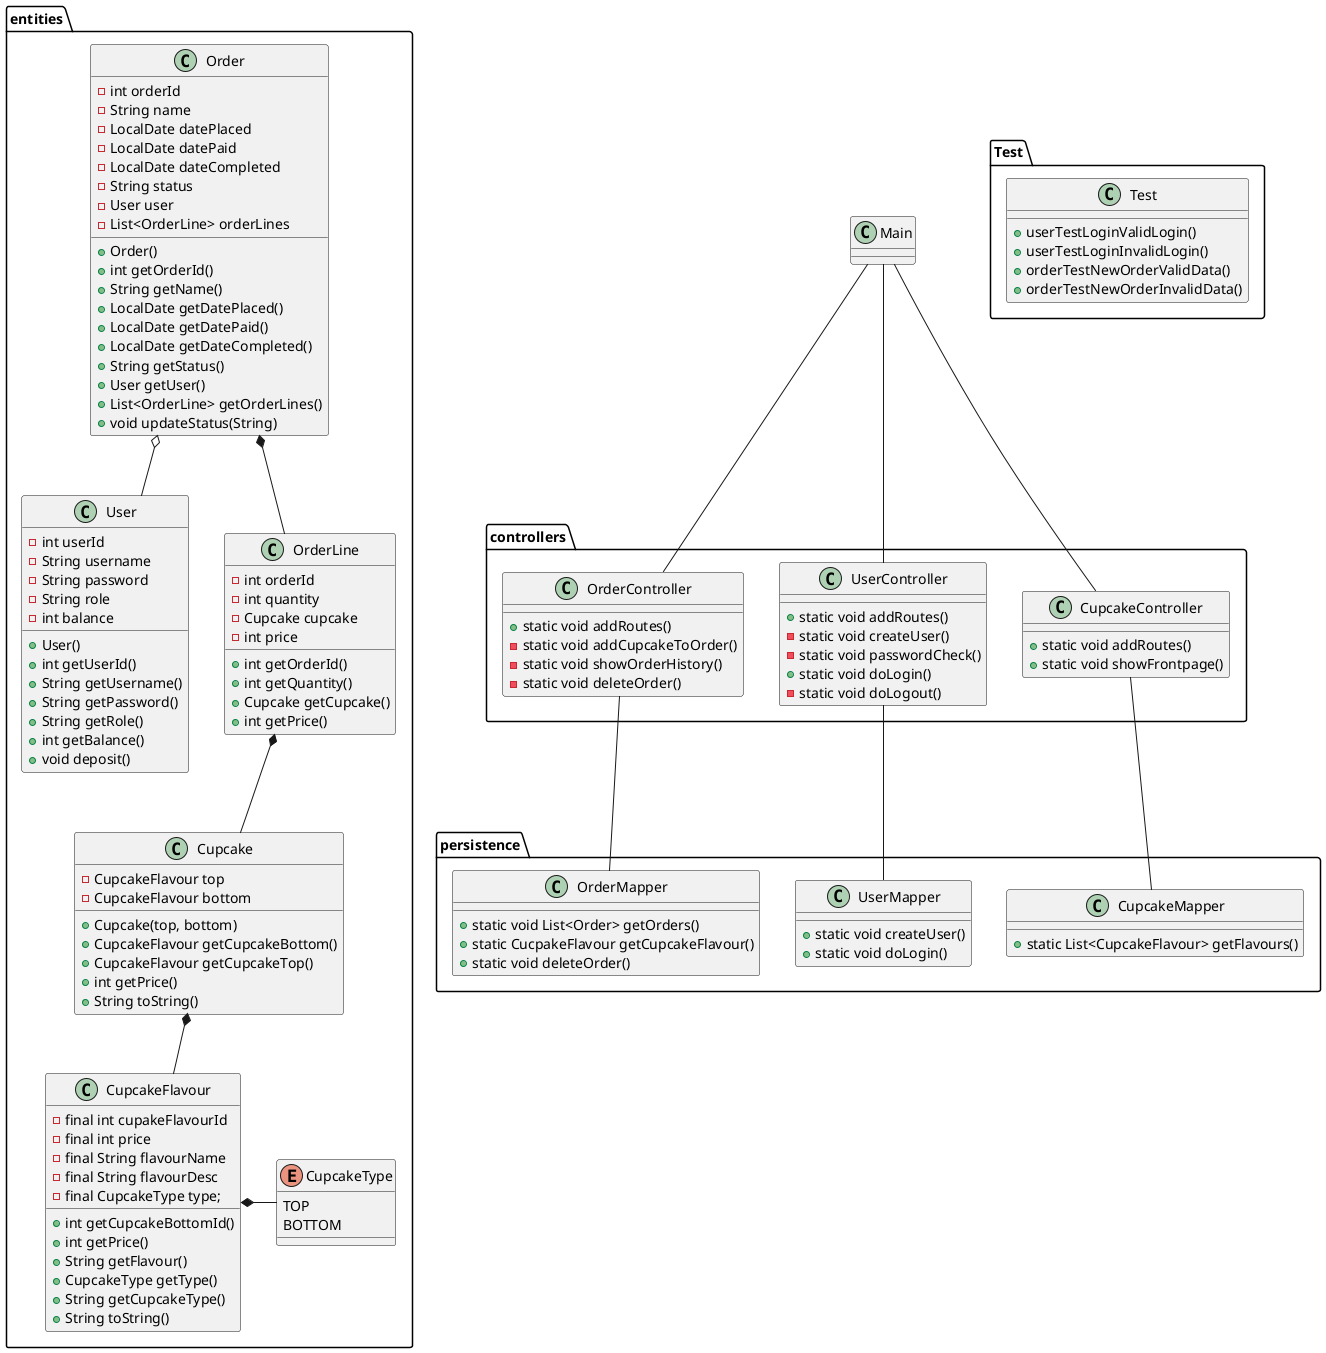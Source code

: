 @startuml
'https://plantuml.com/class-diagram

class Main {
}

package entities {
    enum CupcakeType {
        TOP
        BOTTOM
    }
    class CupcakeFlavour {
        - final int cupakeFlavourId
        - final int price
        - final String flavourName
        - final String flavourDesc
        - final CupcakeType type;
        + int getCupcakeBottomId()
        + int getPrice()
        + String getFlavour()
        + CupcakeType getType()
        + String getCupcakeType()
        'override
        + String toString()
    }

    class Cupcake {
        - CupcakeFlavour top
        - CupcakeFlavour bottom
        + Cupcake(top, bottom)
        + CupcakeFlavour getCupcakeBottom()
        + CupcakeFlavour getCupcakeTop()
        + int getPrice()
        'override
        + String toString()
    }

    class User {
        - int userId
        - String username
        - String password
        - String role
        - int balance
        + User()
        + int getUserId()
        + String getUsername()
        + String getPassword()
        + String getRole()
        + int getBalance()
        + void deposit()
    }

    class Order {
        - int orderId
        - String name
        - LocalDate datePlaced
        - LocalDate datePaid
        - LocalDate dateCompleted
        - String status
        - User user
        - List<OrderLine> orderLines
        + Order()
        + int getOrderId()
        + String getName()
        + LocalDate getDatePlaced()
        + LocalDate getDatePaid()
        + LocalDate getDateCompleted()
        + String getStatus()
        + User getUser()
        + List<OrderLine> getOrderLines()
        + void updateStatus(String)
    }
    class OrderLine {
        - int orderId
        - int quantity
        - Cupcake cupcake
        - int price
        + int getOrderId()
        + int getQuantity()
        + Cupcake getCupcake()
        + int getPrice()
    }
}

package controllers {
    class CupcakeController {
        + static void addRoutes()
        + static void showFrontpage()
    }
    class UserController {
        + static void addRoutes()
        - static void createUser()
        - static void passwordCheck()
        + static void doLogin()
        - static void doLogout()
    }
    class OrderController {
        + static void addRoutes()
        - static void addCupcakeToOrder()
        - static void showOrderHistory()
        - static void deleteOrder()
    }
}

package persistence {
    class CupcakeMapper {
        + static List<CupcakeFlavour> getFlavours()

    }
    class OrderMapper {
        + static void List<Order> getOrders()
        + static CucpakeFlavour getCupcakeFlavour()
        + static void deleteOrder()
    }

    class UserMapper {
        + static void createUser()
        + static void doLogin()

    }
}

package Test {
 class Test {
    + userTestLoginValidLogin()
    + userTestLoginInvalidLogin()
    + orderTestNewOrderValidData()
    + orderTestNewOrderInvalidData()


 }
}

Main -- CupcakeController
Main -- OrderController
Main -- UserController
CupcakeController -- CupcakeMapper
OrderController -- OrderMapper
UserController -- UserMapper
Cupcake *-- CupcakeFlavour
Order *-- OrderLine
Order o-- User
OrderLine *-- Cupcake
CupcakeFlavour *- CupcakeType

@enduml